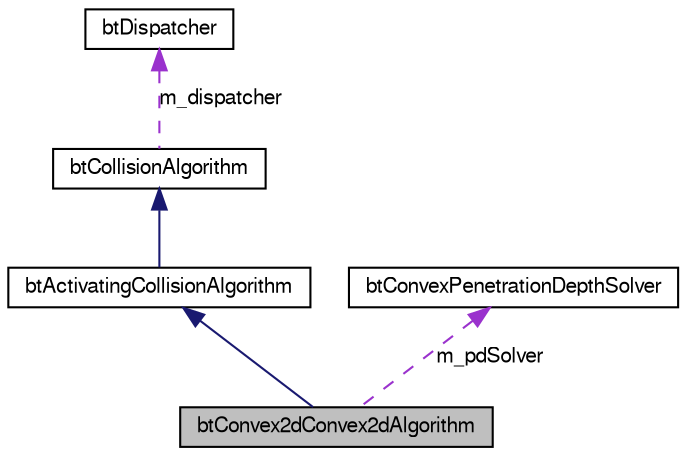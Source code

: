 digraph G
{
  bgcolor="transparent";
  edge [fontname="FreeSans",fontsize=10,labelfontname="FreeSans",labelfontsize=10];
  node [fontname="FreeSans",fontsize=10,shape=record];
  Node1 [label="btConvex2dConvex2dAlgorithm",height=0.2,width=0.4,color="black", fillcolor="grey75", style="filled" fontcolor="black"];
  Node2 -> Node1 [dir=back,color="midnightblue",fontsize=10,style="solid"];
  Node2 [label="btActivatingCollisionAlgorithm",height=0.2,width=0.4,color="black",URL="$classbt_activating_collision_algorithm.html",tooltip="This class is not enabled yet (work-in-progress) to more aggressively activate objects..."];
  Node3 -> Node2 [dir=back,color="midnightblue",fontsize=10,style="solid"];
  Node3 [label="btCollisionAlgorithm",height=0.2,width=0.4,color="black",URL="$classbt_collision_algorithm.html"];
  Node4 -> Node3 [dir=back,color="darkorchid3",fontsize=10,style="dashed",label="m_dispatcher"];
  Node4 [label="btDispatcher",height=0.2,width=0.4,color="black",URL="$classbt_dispatcher.html"];
  Node5 -> Node1 [dir=back,color="darkorchid3",fontsize=10,style="dashed",label="m_pdSolver"];
  Node5 [label="btConvexPenetrationDepthSolver",height=0.2,width=0.4,color="black",URL="$classbt_convex_penetration_depth_solver.html",tooltip="ConvexPenetrationDepthSolver provides an interface for penetration depth calculation..."];
}
